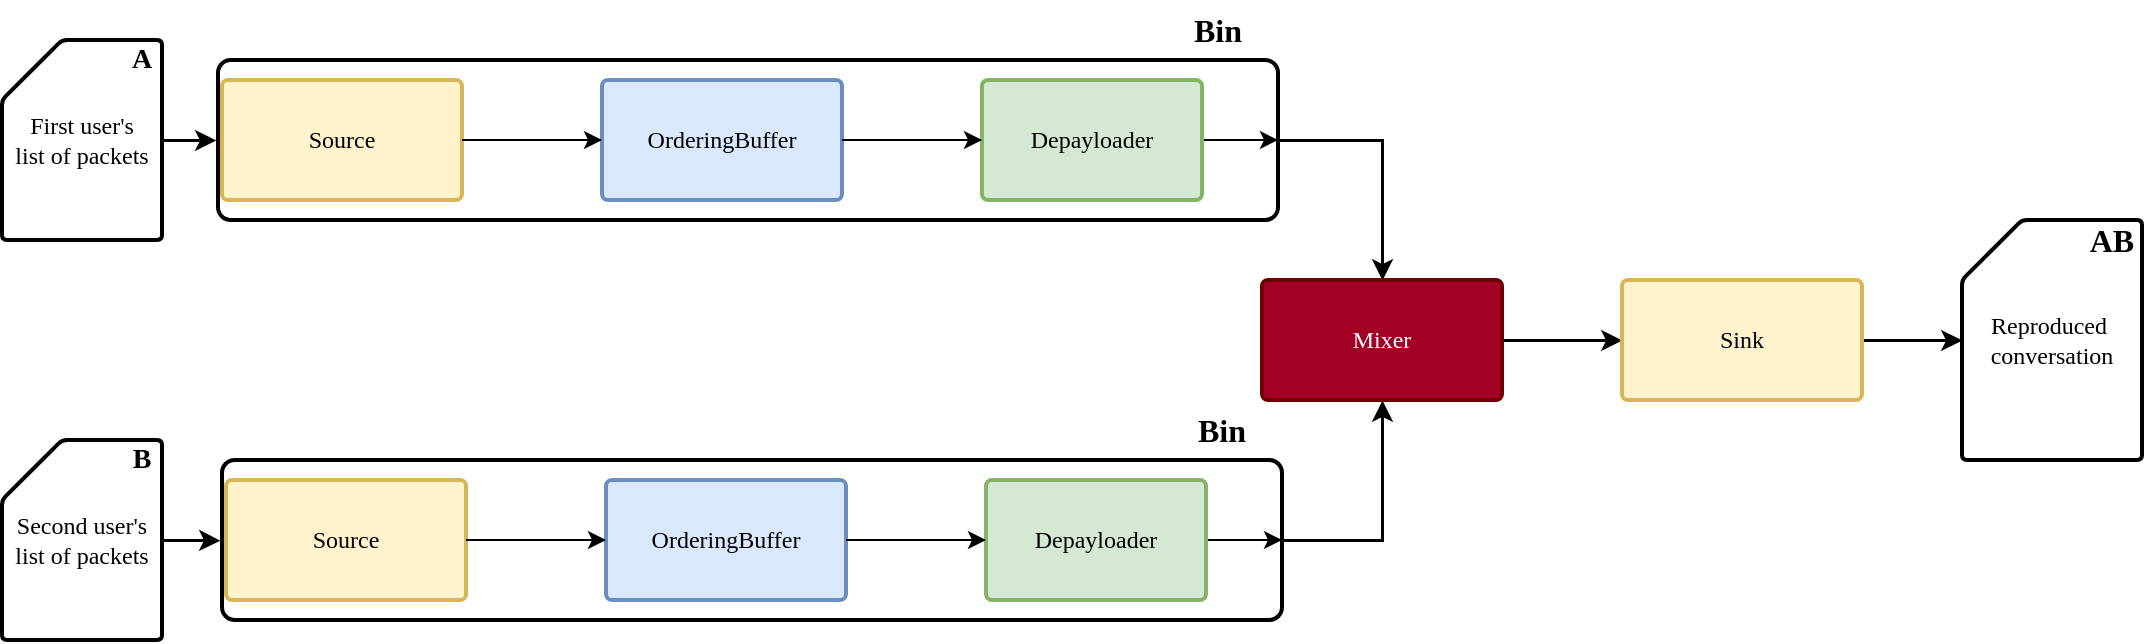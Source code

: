 <mxfile version="17.2.3" type="device"><diagram id="PtBVXsipFZX0-gZRiT1X" name="Page-1"><mxGraphModel dx="2042" dy="683" grid="1" gridSize="10" guides="1" tooltips="1" connect="1" arrows="1" fold="1" page="1" pageScale="1" pageWidth="827" pageHeight="1169" math="0" shadow="0"><root><mxCell id="0"/><mxCell id="1" parent="0"/><mxCell id="ubeRJ9BSgbvOc4vliIz4-7" style="edgeStyle=orthogonalEdgeStyle;rounded=0;orthogonalLoop=1;jettySize=auto;html=1;entryX=0.5;entryY=0;entryDx=0;entryDy=0;strokeColor=#000000;strokeWidth=1.5;" edge="1" parent="1" source="ubeRJ9BSgbvOc4vliIz4-1" target="jrPjAlyIoEzrWYZ04vIW-17"><mxGeometry relative="1" as="geometry"><Array as="points"><mxPoint x="610" y="140"/></Array></mxGeometry></mxCell><mxCell id="jrPjAlyIoEzrWYZ04vIW-21" style="edgeStyle=orthogonalEdgeStyle;rounded=0;orthogonalLoop=1;jettySize=auto;html=1;exitX=1;exitY=0.5;exitDx=0;exitDy=0;strokeWidth=1.5;" parent="1" source="jrPjAlyIoEzrWYZ04vIW-17" target="jrPjAlyIoEzrWYZ04vIW-18" edge="1"><mxGeometry relative="1" as="geometry"/></mxCell><mxCell id="jrPjAlyIoEzrWYZ04vIW-17" value="&lt;font face=&quot;Montserrat&quot; data-font-src=&quot;https://fonts.googleapis.com/css?family=Montserrat&quot;&gt;Mixer&lt;/font&gt;" style="rounded=1;whiteSpace=wrap;html=1;fillColor=#a20025;fontColor=#ffffff;strokeColor=#6F0000;strokeWidth=2;arcSize=5;" parent="1" vertex="1"><mxGeometry x="550" y="210" width="120" height="60" as="geometry"/></mxCell><mxCell id="jrPjAlyIoEzrWYZ04vIW-34" style="edgeStyle=orthogonalEdgeStyle;rounded=0;orthogonalLoop=1;jettySize=auto;html=1;exitX=1;exitY=0.5;exitDx=0;exitDy=0;strokeWidth=1.5;" parent="1" source="jrPjAlyIoEzrWYZ04vIW-18" target="jrPjAlyIoEzrWYZ04vIW-28" edge="1"><mxGeometry relative="1" as="geometry"/></mxCell><mxCell id="jrPjAlyIoEzrWYZ04vIW-18" value="&lt;font face=&quot;Montserrat&quot; data-font-src=&quot;https://fonts.googleapis.com/css?family=Montserrat&quot;&gt;Sink&lt;/font&gt;" style="rounded=1;whiteSpace=wrap;html=1;fillColor=#fff2cc;strokeColor=#d6b656;arcSize=5;strokeWidth=2;" parent="1" vertex="1"><mxGeometry x="730" y="210" width="120" height="60" as="geometry"/></mxCell><mxCell id="ubeRJ9BSgbvOc4vliIz4-12" value="" style="orthogonalLoop=1;jettySize=auto;html=1;fontFamily=Helvetica;fontSource=https%3A%2F%2Ffonts.googleapis.com%2Fcss%3Ffamily%3DMontserrat;fontSize=11;strokeColor=default;strokeWidth=1.5;rounded=0;exitX=1;exitY=0.5;exitDx=0;exitDy=0;exitPerimeter=0;entryX=-0.002;entryY=0.5;entryDx=0;entryDy=0;entryPerimeter=0;" edge="1" parent="1" source="jrPjAlyIoEzrWYZ04vIW-22" target="ubeRJ9BSgbvOc4vliIz4-1"><mxGeometry relative="1" as="geometry"><mxPoint x="20" y="140" as="targetPoint"/></mxGeometry></mxCell><mxCell id="jrPjAlyIoEzrWYZ04vIW-28" value="&lt;font face=&quot;Montserrat&quot; data-font-src=&quot;https://fonts.googleapis.com/css?family=Montserrat&quot;&gt;Reproduced&amp;nbsp;&lt;br&gt;conversation&lt;/font&gt;" style="shape=card;whiteSpace=wrap;html=1;rounded=1;strokeWidth=2;arcSize=5;" parent="1" vertex="1"><mxGeometry x="900" y="180" width="90" height="120" as="geometry"/></mxCell><mxCell id="Z7UOGE86IIbePgHT-HO_-5" value="&lt;b&gt;&lt;font style=&quot;font-size: 16px&quot;&gt;AB&lt;/font&gt;&lt;/b&gt;" style="whiteSpace=wrap;html=1;rounded=0;glass=0;sketch=0;fontFamily=Montserrat;fontSource=https%3A%2F%2Ffonts.googleapis.com%2Fcss%3Ffamily%3DMontserrat;fontSize=14;strokeColor=none;strokeWidth=2;fillColor=none;" parent="1" vertex="1"><mxGeometry x="960" y="180" width="30" height="20" as="geometry"/></mxCell><mxCell id="ubeRJ9BSgbvOc4vliIz4-13" value="" style="group" vertex="1" connectable="0" parent="1"><mxGeometry x="-80" y="90" width="80" height="100" as="geometry"/></mxCell><mxCell id="jrPjAlyIoEzrWYZ04vIW-22" value="&lt;font face=&quot;Montserrat&quot; data-font-src=&quot;https://fonts.googleapis.com/css?family=Montserrat&quot;&gt;First user's&lt;br&gt;list of packets&lt;/font&gt;" style="shape=card;whiteSpace=wrap;html=1;strokeWidth=2;rounded=1;size=30;arcSize=5;" parent="ubeRJ9BSgbvOc4vliIz4-13" vertex="1"><mxGeometry width="80" height="100" as="geometry"/></mxCell><mxCell id="Z7UOGE86IIbePgHT-HO_-2" value="&lt;b&gt;A&lt;/b&gt;" style="whiteSpace=wrap;html=1;rounded=0;glass=0;sketch=0;fontFamily=Montserrat;fontSource=https%3A%2F%2Ffonts.googleapis.com%2Fcss%3Ffamily%3DMontserrat;fontSize=14;strokeColor=none;strokeWidth=2;fillColor=none;" parent="ubeRJ9BSgbvOc4vliIz4-13" vertex="1"><mxGeometry x="60" width="20" height="20" as="geometry"/></mxCell><mxCell id="ubeRJ9BSgbvOc4vliIz4-14" value="" style="group" vertex="1" connectable="0" parent="1"><mxGeometry x="-80" y="290" width="80" height="100" as="geometry"/></mxCell><mxCell id="jrPjAlyIoEzrWYZ04vIW-23" value="&lt;font face=&quot;Montserrat&quot; data-font-src=&quot;https://fonts.googleapis.com/css?family=Montserrat&quot;&gt;Second user's&lt;br&gt;list of packets&lt;/font&gt;" style="shape=card;whiteSpace=wrap;html=1;strokeWidth=2;rounded=1;arcSize=5;" parent="ubeRJ9BSgbvOc4vliIz4-14" vertex="1"><mxGeometry width="80" height="100" as="geometry"/></mxCell><mxCell id="Z7UOGE86IIbePgHT-HO_-3" value="&lt;b&gt;B&lt;/b&gt;" style="whiteSpace=wrap;html=1;rounded=0;glass=0;sketch=0;fontFamily=Montserrat;fontSource=https%3A%2F%2Ffonts.googleapis.com%2Fcss%3Ffamily%3DMontserrat;fontSize=14;strokeColor=none;strokeWidth=2;fillColor=none;" parent="ubeRJ9BSgbvOc4vliIz4-14" vertex="1"><mxGeometry x="60" width="20" height="20" as="geometry"/></mxCell><mxCell id="ubeRJ9BSgbvOc4vliIz4-15" value="" style="group" vertex="1" connectable="0" parent="1"><mxGeometry x="28" y="70" width="530" height="110" as="geometry"/></mxCell><mxCell id="ubeRJ9BSgbvOc4vliIz4-1" value="" style="rounded=1;whiteSpace=wrap;html=1;fillColor=none;strokeWidth=2;arcSize=8;" vertex="1" parent="ubeRJ9BSgbvOc4vliIz4-15"><mxGeometry y="30" width="530" height="80" as="geometry"/></mxCell><mxCell id="jrPjAlyIoEzrWYZ04vIW-1" value="&lt;font face=&quot;Montserrat&quot; data-font-src=&quot;https://fonts.googleapis.com/css?family=Montserrat&quot; size=&quot;1&quot;&gt;&lt;span style=&quot;font-size: 12px&quot;&gt;Source&lt;/span&gt;&lt;/font&gt;" style="rounded=1;whiteSpace=wrap;html=1;fillColor=#fff2cc;strokeColor=#d6b656;strokeWidth=2;arcSize=5;sketch=0;" parent="ubeRJ9BSgbvOc4vliIz4-15" vertex="1"><mxGeometry x="2" y="40" width="120" height="60" as="geometry"/></mxCell><mxCell id="jrPjAlyIoEzrWYZ04vIW-3" value="&lt;font face=&quot;Montserrat&quot; data-font-src=&quot;https://fonts.googleapis.com/css?family=Montserrat&quot;&gt;OrderingBuffer&lt;/font&gt;" style="rounded=1;whiteSpace=wrap;html=1;fillColor=#dae8fc;strokeColor=#6c8ebf;strokeWidth=2;perimeterSpacing=0;arcSize=5;sketch=0;imageWidth=24;" parent="ubeRJ9BSgbvOc4vliIz4-15" vertex="1"><mxGeometry x="192" y="40" width="120" height="60" as="geometry"/></mxCell><mxCell id="jrPjAlyIoEzrWYZ04vIW-7" style="edgeStyle=orthogonalEdgeStyle;rounded=1;orthogonalLoop=1;jettySize=auto;html=1;exitX=1;exitY=0.5;exitDx=0;exitDy=0;entryX=0;entryY=0.5;entryDx=0;entryDy=0;strokeWidth=1;strokeColor=#000000;" parent="ubeRJ9BSgbvOc4vliIz4-15" source="jrPjAlyIoEzrWYZ04vIW-1" target="jrPjAlyIoEzrWYZ04vIW-3" edge="1"><mxGeometry relative="1" as="geometry"><Array as="points"><mxPoint x="162" y="70"/><mxPoint x="162" y="70"/></Array></mxGeometry></mxCell><mxCell id="ubeRJ9BSgbvOc4vliIz4-6" style="edgeStyle=orthogonalEdgeStyle;rounded=0;orthogonalLoop=1;jettySize=auto;html=1;entryX=1;entryY=0.5;entryDx=0;entryDy=0;strokeColor=#000000;strokeWidth=1;" edge="1" parent="ubeRJ9BSgbvOc4vliIz4-15" source="jrPjAlyIoEzrWYZ04vIW-4" target="ubeRJ9BSgbvOc4vliIz4-1"><mxGeometry relative="1" as="geometry"><Array as="points"><mxPoint x="482" y="70"/><mxPoint x="482" y="70"/></Array></mxGeometry></mxCell><mxCell id="jrPjAlyIoEzrWYZ04vIW-4" value="&lt;font face=&quot;Montserrat&quot; data-font-src=&quot;https://fonts.googleapis.com/css?family=Montserrat&quot;&gt;Depayloader&lt;/font&gt;" style="rounded=1;whiteSpace=wrap;html=1;fillColor=#d5e8d4;strokeColor=#82b366;strokeWidth=2;arcSize=5;glass=0;sketch=0;" parent="ubeRJ9BSgbvOc4vliIz4-15" vertex="1"><mxGeometry x="382" y="40" width="110" height="60" as="geometry"/></mxCell><mxCell id="jrPjAlyIoEzrWYZ04vIW-8" style="edgeStyle=orthogonalEdgeStyle;rounded=0;orthogonalLoop=1;jettySize=auto;html=1;exitX=1;exitY=0.5;exitDx=0;exitDy=0;entryX=0;entryY=0.5;entryDx=0;entryDy=0;strokeWidth=1;strokeColor=#000000;" parent="ubeRJ9BSgbvOc4vliIz4-15" source="jrPjAlyIoEzrWYZ04vIW-3" target="jrPjAlyIoEzrWYZ04vIW-4" edge="1"><mxGeometry relative="1" as="geometry"/></mxCell><mxCell id="ubeRJ9BSgbvOc4vliIz4-8" value="&lt;font data-font-src=&quot;https://fonts.googleapis.com/css?family=Montserrat&quot; face=&quot;Montserrat&quot; size=&quot;1&quot;&gt;&lt;b style=&quot;font-size: 16px&quot;&gt;Bin&lt;/b&gt;&lt;/font&gt;" style="text;html=1;strokeColor=none;fillColor=none;align=center;verticalAlign=middle;whiteSpace=wrap;rounded=0;" vertex="1" parent="ubeRJ9BSgbvOc4vliIz4-15"><mxGeometry x="470" width="60" height="30" as="geometry"/></mxCell><mxCell id="ubeRJ9BSgbvOc4vliIz4-16" value="" style="group" vertex="1" connectable="0" parent="1"><mxGeometry x="30" y="270" width="530" height="110" as="geometry"/></mxCell><mxCell id="ubeRJ9BSgbvOc4vliIz4-17" value="" style="rounded=1;whiteSpace=wrap;html=1;fillColor=none;strokeWidth=2;arcSize=8;" vertex="1" parent="ubeRJ9BSgbvOc4vliIz4-16"><mxGeometry y="30" width="530" height="80" as="geometry"/></mxCell><mxCell id="ubeRJ9BSgbvOc4vliIz4-18" value="&lt;font face=&quot;Montserrat&quot; data-font-src=&quot;https://fonts.googleapis.com/css?family=Montserrat&quot; size=&quot;1&quot;&gt;&lt;span style=&quot;font-size: 12px&quot;&gt;Source&lt;/span&gt;&lt;/font&gt;" style="rounded=1;whiteSpace=wrap;html=1;fillColor=#fff2cc;strokeColor=#d6b656;strokeWidth=2;arcSize=5;sketch=0;" vertex="1" parent="ubeRJ9BSgbvOc4vliIz4-16"><mxGeometry x="2" y="40" width="120" height="60" as="geometry"/></mxCell><mxCell id="ubeRJ9BSgbvOc4vliIz4-19" value="&lt;font face=&quot;Montserrat&quot; data-font-src=&quot;https://fonts.googleapis.com/css?family=Montserrat&quot;&gt;OrderingBuffer&lt;/font&gt;" style="rounded=1;whiteSpace=wrap;html=1;fillColor=#dae8fc;strokeColor=#6c8ebf;strokeWidth=2;perimeterSpacing=0;arcSize=5;sketch=0;imageWidth=24;" vertex="1" parent="ubeRJ9BSgbvOc4vliIz4-16"><mxGeometry x="192" y="40" width="120" height="60" as="geometry"/></mxCell><mxCell id="ubeRJ9BSgbvOc4vliIz4-20" style="edgeStyle=orthogonalEdgeStyle;rounded=1;orthogonalLoop=1;jettySize=auto;html=1;exitX=1;exitY=0.5;exitDx=0;exitDy=0;entryX=0;entryY=0.5;entryDx=0;entryDy=0;strokeWidth=1;strokeColor=#000000;" edge="1" parent="ubeRJ9BSgbvOc4vliIz4-16" source="ubeRJ9BSgbvOc4vliIz4-18" target="ubeRJ9BSgbvOc4vliIz4-19"><mxGeometry relative="1" as="geometry"><Array as="points"><mxPoint x="162" y="70"/><mxPoint x="162" y="70"/></Array></mxGeometry></mxCell><mxCell id="ubeRJ9BSgbvOc4vliIz4-21" style="edgeStyle=orthogonalEdgeStyle;rounded=0;orthogonalLoop=1;jettySize=auto;html=1;entryX=1;entryY=0.5;entryDx=0;entryDy=0;strokeColor=#000000;strokeWidth=1;" edge="1" parent="ubeRJ9BSgbvOc4vliIz4-16" source="ubeRJ9BSgbvOc4vliIz4-22" target="ubeRJ9BSgbvOc4vliIz4-17"><mxGeometry relative="1" as="geometry"><Array as="points"><mxPoint x="482" y="70"/><mxPoint x="482" y="70"/></Array></mxGeometry></mxCell><mxCell id="ubeRJ9BSgbvOc4vliIz4-22" value="&lt;font face=&quot;Montserrat&quot; data-font-src=&quot;https://fonts.googleapis.com/css?family=Montserrat&quot;&gt;Depayloader&lt;/font&gt;" style="rounded=1;whiteSpace=wrap;html=1;fillColor=#d5e8d4;strokeColor=#82b366;strokeWidth=2;arcSize=5;glass=0;sketch=0;" vertex="1" parent="ubeRJ9BSgbvOc4vliIz4-16"><mxGeometry x="382" y="40" width="110" height="60" as="geometry"/></mxCell><mxCell id="ubeRJ9BSgbvOc4vliIz4-23" style="edgeStyle=orthogonalEdgeStyle;rounded=0;orthogonalLoop=1;jettySize=auto;html=1;exitX=1;exitY=0.5;exitDx=0;exitDy=0;entryX=0;entryY=0.5;entryDx=0;entryDy=0;strokeWidth=1;strokeColor=#000000;" edge="1" parent="ubeRJ9BSgbvOc4vliIz4-16" source="ubeRJ9BSgbvOc4vliIz4-19" target="ubeRJ9BSgbvOc4vliIz4-22"><mxGeometry relative="1" as="geometry"/></mxCell><mxCell id="ubeRJ9BSgbvOc4vliIz4-24" value="&lt;font data-font-src=&quot;https://fonts.googleapis.com/css?family=Montserrat&quot; face=&quot;Montserrat&quot; size=&quot;1&quot;&gt;&lt;b style=&quot;font-size: 16px&quot;&gt;Bin&lt;/b&gt;&lt;/font&gt;" style="text;html=1;strokeColor=none;fillColor=none;align=center;verticalAlign=middle;whiteSpace=wrap;rounded=0;" vertex="1" parent="ubeRJ9BSgbvOc4vliIz4-16"><mxGeometry x="470" width="60" height="30" as="geometry"/></mxCell><mxCell id="ubeRJ9BSgbvOc4vliIz4-25" style="edgeStyle=orthogonalEdgeStyle;rounded=0;orthogonalLoop=1;jettySize=auto;html=1;entryX=0.5;entryY=1;entryDx=0;entryDy=0;fontFamily=Helvetica;fontSource=https%3A%2F%2Ffonts.googleapis.com%2Fcss%3Ffamily%3DMontserrat;fontSize=11;strokeColor=#000000;strokeWidth=1.5;" edge="1" parent="1" source="ubeRJ9BSgbvOc4vliIz4-17" target="jrPjAlyIoEzrWYZ04vIW-17"><mxGeometry relative="1" as="geometry"><Array as="points"><mxPoint x="610" y="340"/></Array></mxGeometry></mxCell><mxCell id="ubeRJ9BSgbvOc4vliIz4-26" style="edgeStyle=orthogonalEdgeStyle;rounded=0;orthogonalLoop=1;jettySize=auto;html=1;entryX=-0.002;entryY=0.501;entryDx=0;entryDy=0;fontFamily=Helvetica;fontSource=https%3A%2F%2Ffonts.googleapis.com%2Fcss%3Ffamily%3DMontserrat;fontSize=11;strokeColor=#000000;entryPerimeter=0;strokeWidth=1.5;" edge="1" parent="1" source="jrPjAlyIoEzrWYZ04vIW-23" target="ubeRJ9BSgbvOc4vliIz4-17"><mxGeometry relative="1" as="geometry"/></mxCell></root></mxGraphModel></diagram></mxfile>